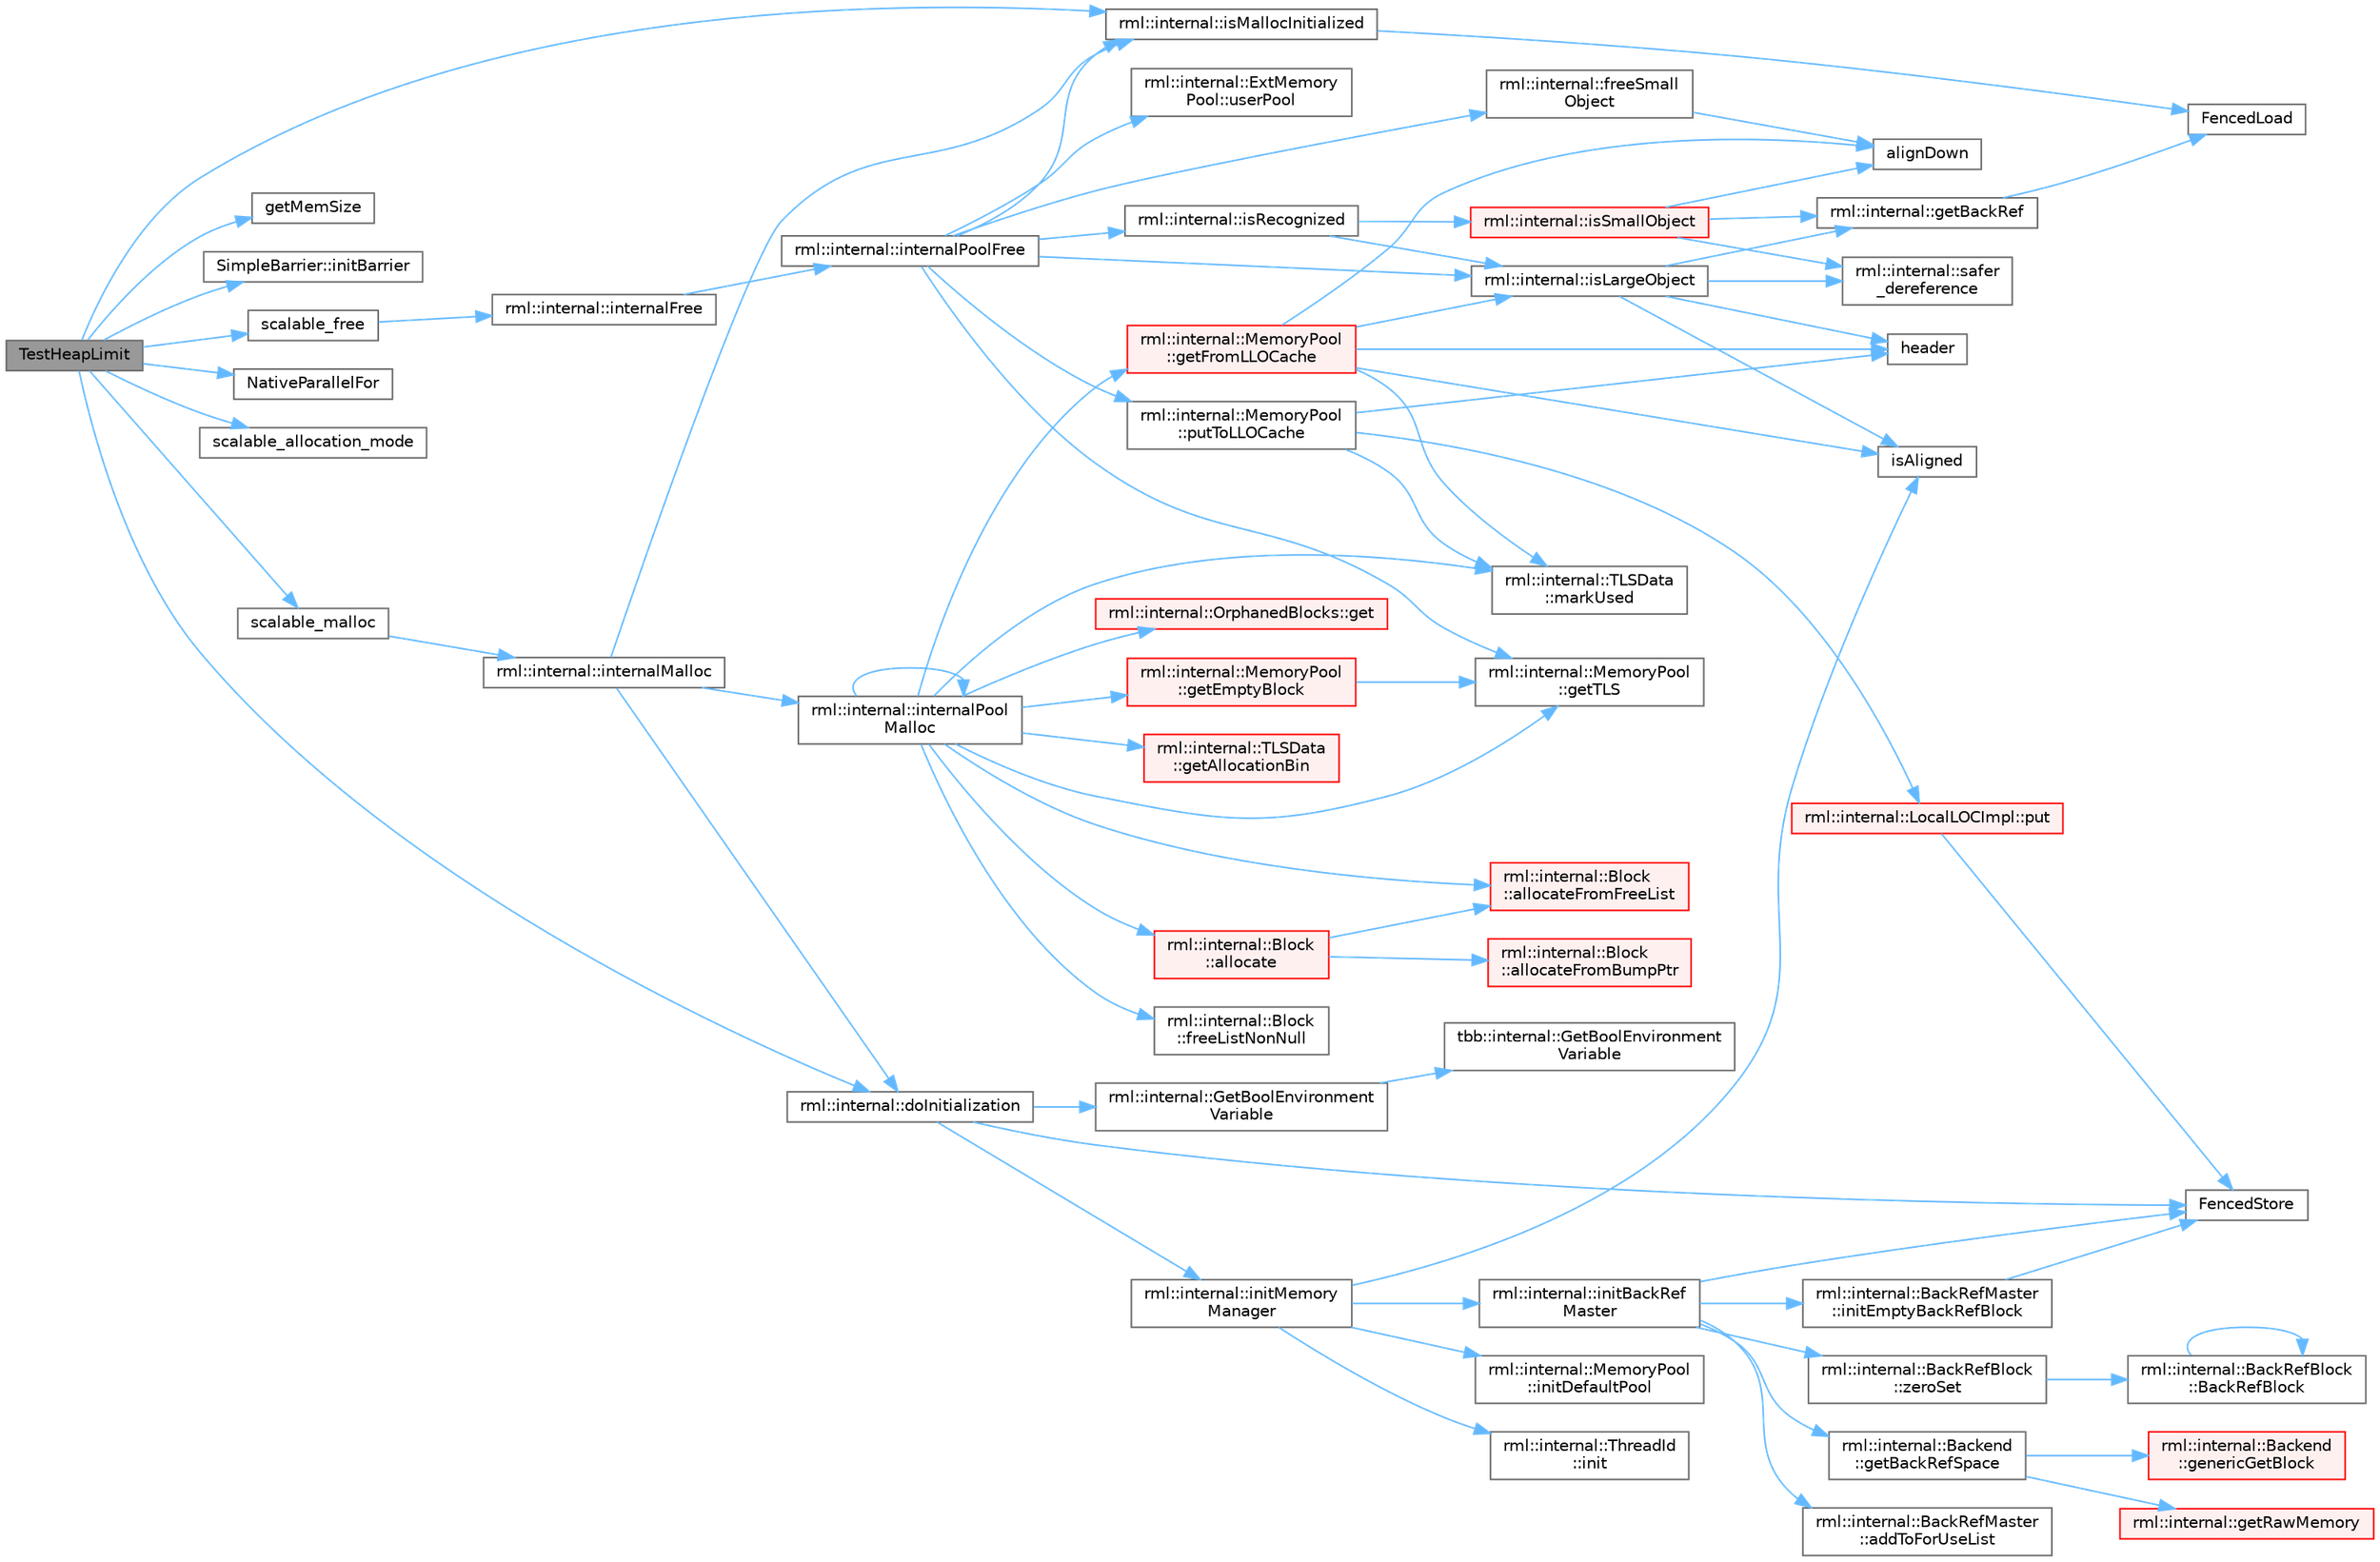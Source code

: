 digraph "TestHeapLimit"
{
 // LATEX_PDF_SIZE
  bgcolor="transparent";
  edge [fontname=Helvetica,fontsize=10,labelfontname=Helvetica,labelfontsize=10];
  node [fontname=Helvetica,fontsize=10,shape=box,height=0.2,width=0.4];
  rankdir="LR";
  Node1 [id="Node000001",label="TestHeapLimit",height=0.2,width=0.4,color="gray40", fillcolor="grey60", style="filled", fontcolor="black",tooltip=" "];
  Node1 -> Node2 [id="edge1_Node000001_Node000002",color="steelblue1",style="solid",tooltip=" "];
  Node2 [id="Node000002",label="rml::internal::doInitialization",height=0.2,width=0.4,color="grey40", fillcolor="white", style="filled",URL="$namespacerml_1_1internal.html#aad59cc02d849210b00c8587544e44e20",tooltip="Ensures that initMemoryManager() is called once and only once."];
  Node2 -> Node3 [id="edge2_Node000002_Node000003",color="steelblue1",style="solid",tooltip=" "];
  Node3 [id="Node000003",label="FencedStore",height=0.2,width=0.4,color="grey40", fillcolor="white", style="filled",URL="$_synchronize_8h.html#a19886ee3899c0a2435ea9840116ea325",tooltip=" "];
  Node2 -> Node4 [id="edge3_Node000002_Node000004",color="steelblue1",style="solid",tooltip=" "];
  Node4 [id="Node000004",label="rml::internal::GetBoolEnvironment\lVariable",height=0.2,width=0.4,color="grey40", fillcolor="white", style="filled",URL="$namespacerml_1_1internal.html#acbf202195ce55902f2237ab9e8de3be5",tooltip=" "];
  Node4 -> Node5 [id="edge4_Node000004_Node000005",color="steelblue1",style="solid",tooltip=" "];
  Node5 [id="Node000005",label="tbb::internal::GetBoolEnvironment\lVariable",height=0.2,width=0.4,color="grey40", fillcolor="white", style="filled",URL="$namespacetbb_1_1internal.html#a97d6c00654cc85d4c072f1a082c8c28a",tooltip=" "];
  Node2 -> Node6 [id="edge5_Node000002_Node000006",color="steelblue1",style="solid",tooltip=" "];
  Node6 [id="Node000006",label="rml::internal::initMemory\lManager",height=0.2,width=0.4,color="grey40", fillcolor="white", style="filled",URL="$namespacerml_1_1internal.html#ab24be00d5e9e602105742c4b1c7903a4",tooltip=" "];
  Node6 -> Node7 [id="edge6_Node000006_Node000007",color="steelblue1",style="solid",tooltip=" "];
  Node7 [id="Node000007",label="rml::internal::ThreadId\l::init",height=0.2,width=0.4,color="grey40", fillcolor="white", style="filled",URL="$classrml_1_1internal_1_1_thread_id.html#a58d4cb2156367a2fc468f6daf5cbded2",tooltip=" "];
  Node6 -> Node8 [id="edge7_Node000006_Node000008",color="steelblue1",style="solid",tooltip=" "];
  Node8 [id="Node000008",label="rml::internal::initBackRef\lMaster",height=0.2,width=0.4,color="grey40", fillcolor="white", style="filled",URL="$namespacerml_1_1internal.html#a35c262cb0badff1e3b2a9df6357a344a",tooltip=" "];
  Node8 -> Node9 [id="edge8_Node000008_Node000009",color="steelblue1",style="solid",tooltip=" "];
  Node9 [id="Node000009",label="rml::internal::BackRefMaster\l::addToForUseList",height=0.2,width=0.4,color="grey40", fillcolor="white", style="filled",URL="$structrml_1_1internal_1_1_back_ref_master.html#a37ff8568740208b7e96498e34b02cfb0",tooltip=" "];
  Node8 -> Node3 [id="edge9_Node000008_Node000003",color="steelblue1",style="solid",tooltip=" "];
  Node8 -> Node10 [id="edge10_Node000008_Node000010",color="steelblue1",style="solid",tooltip=" "];
  Node10 [id="Node000010",label="rml::internal::Backend\l::getBackRefSpace",height=0.2,width=0.4,color="grey40", fillcolor="white", style="filled",URL="$classrml_1_1internal_1_1_backend.html#af43a5f0fc5038a3e60d58602b696af87",tooltip=" "];
  Node10 -> Node11 [id="edge11_Node000010_Node000011",color="steelblue1",style="solid",tooltip=" "];
  Node11 [id="Node000011",label="rml::internal::Backend\l::genericGetBlock",height=0.2,width=0.4,color="red", fillcolor="#FFF0F0", style="filled",URL="$classrml_1_1internal_1_1_backend.html#a17c603dbded6b99ac85e338515ae0d40",tooltip=" "];
  Node10 -> Node18 [id="edge12_Node000010_Node000018",color="steelblue1",style="solid",tooltip=" "];
  Node18 [id="Node000018",label="rml::internal::getRawMemory",height=0.2,width=0.4,color="red", fillcolor="#FFF0F0", style="filled",URL="$namespacerml_1_1internal.html#a20a102758b34fcecb92ab9a8a5b94bab",tooltip=" "];
  Node8 -> Node55 [id="edge13_Node000008_Node000055",color="steelblue1",style="solid",tooltip=" "];
  Node55 [id="Node000055",label="rml::internal::BackRefMaster\l::initEmptyBackRefBlock",height=0.2,width=0.4,color="grey40", fillcolor="white", style="filled",URL="$structrml_1_1internal_1_1_back_ref_master.html#a95aa7e0acc7e9849781dc1d4a73acd5c",tooltip=" "];
  Node55 -> Node3 [id="edge14_Node000055_Node000003",color="steelblue1",style="solid",tooltip=" "];
  Node8 -> Node56 [id="edge15_Node000008_Node000056",color="steelblue1",style="solid",tooltip=" "];
  Node56 [id="Node000056",label="rml::internal::BackRefBlock\l::zeroSet",height=0.2,width=0.4,color="grey40", fillcolor="white", style="filled",URL="$structrml_1_1internal_1_1_back_ref_block.html#a5ead9463c799a7dd21ce45a45df08972",tooltip=" "];
  Node56 -> Node57 [id="edge16_Node000056_Node000057",color="steelblue1",style="solid",tooltip=" "];
  Node57 [id="Node000057",label="rml::internal::BackRefBlock\l::BackRefBlock",height=0.2,width=0.4,color="grey40", fillcolor="white", style="filled",URL="$structrml_1_1internal_1_1_back_ref_block.html#a91f7edc927ea22aa8f687535fc5719ab",tooltip=" "];
  Node57 -> Node57 [id="edge17_Node000057_Node000057",color="steelblue1",style="solid",tooltip=" "];
  Node6 -> Node58 [id="edge18_Node000006_Node000058",color="steelblue1",style="solid",tooltip=" "];
  Node58 [id="Node000058",label="rml::internal::MemoryPool\l::initDefaultPool",height=0.2,width=0.4,color="grey40", fillcolor="white", style="filled",URL="$classrml_1_1internal_1_1_memory_pool.html#add7381e97285946d931d763e07dee7e5",tooltip=" "];
  Node6 -> Node28 [id="edge19_Node000006_Node000028",color="steelblue1",style="solid",tooltip=" "];
  Node28 [id="Node000028",label="isAligned",height=0.2,width=0.4,color="grey40", fillcolor="white", style="filled",URL="$_customize_8h.html#a717f2c2c0501922cd654a5ebf49b287e",tooltip=" "];
  Node1 -> Node59 [id="edge20_Node000001_Node000059",color="steelblue1",style="solid",tooltip=" "];
  Node59 [id="Node000059",label="getMemSize",height=0.2,width=0.4,color="grey40", fillcolor="white", style="filled",URL="$test__malloc__whitebox_8cpp.html#a3f9a8b937d900b86b3de791c36d139ce",tooltip=" "];
  Node1 -> Node60 [id="edge21_Node000001_Node000060",color="steelblue1",style="solid",tooltip=" "];
  Node60 [id="Node000060",label="SimpleBarrier::initBarrier",height=0.2,width=0.4,color="grey40", fillcolor="white", style="filled",URL="$class_simple_barrier.html#a67c451d2b5d68f4254bf5b5c3018c68d",tooltip=" "];
  Node1 -> Node61 [id="edge22_Node000001_Node000061",color="steelblue1",style="solid",tooltip=" "];
  Node61 [id="Node000061",label="rml::internal::isMallocInitialized",height=0.2,width=0.4,color="grey40", fillcolor="white", style="filled",URL="$namespacerml_1_1internal.html#a61c4d632ea815cbeea8ed0ee72e06ac7",tooltip=" "];
  Node61 -> Node17 [id="edge23_Node000061_Node000017",color="steelblue1",style="solid",tooltip=" "];
  Node17 [id="Node000017",label="FencedLoad",height=0.2,width=0.4,color="grey40", fillcolor="white", style="filled",URL="$_synchronize_8h.html#a0792980ea26344eaf2fc0a4112b5d848",tooltip=" "];
  Node1 -> Node62 [id="edge24_Node000001_Node000062",color="steelblue1",style="solid",tooltip=" "];
  Node62 [id="Node000062",label="NativeParallelFor",height=0.2,width=0.4,color="grey40", fillcolor="white", style="filled",URL="$harness_8h.html#ad5b2c9cf4e169014b7919debb3c91d45",tooltip="Execute body(i) in parallel for i in the interval [0,n)."];
  Node1 -> Node63 [id="edge25_Node000001_Node000063",color="steelblue1",style="solid",tooltip=" "];
  Node63 [id="Node000063",label="scalable_allocation_mode",height=0.2,width=0.4,color="grey40", fillcolor="white", style="filled",URL="$group__memory__allocation.html#ga7f5029970f72ebbffee896c46a23958e",tooltip=" "];
  Node1 -> Node64 [id="edge26_Node000001_Node000064",color="steelblue1",style="solid",tooltip=" "];
  Node64 [id="Node000064",label="scalable_free",height=0.2,width=0.4,color="grey40", fillcolor="white", style="filled",URL="$group__memory__allocation.html#ga2ad3952b8c4dd7d293e02ae18fc37b84",tooltip=" "];
  Node64 -> Node65 [id="edge27_Node000064_Node000065",color="steelblue1",style="solid",tooltip=" "];
  Node65 [id="Node000065",label="rml::internal::internalFree",height=0.2,width=0.4,color="grey40", fillcolor="white", style="filled",URL="$namespacerml_1_1internal.html#a91eeaa067e3fdf5618b5a65b8b368231",tooltip=" "];
  Node65 -> Node66 [id="edge28_Node000065_Node000066",color="steelblue1",style="solid",tooltip=" "];
  Node66 [id="Node000066",label="rml::internal::internalPoolFree",height=0.2,width=0.4,color="grey40", fillcolor="white", style="filled",URL="$namespacerml_1_1internal.html#a8bff2023b8463f38317c75980f21e0db",tooltip=" "];
  Node66 -> Node67 [id="edge29_Node000066_Node000067",color="steelblue1",style="solid",tooltip=" "];
  Node67 [id="Node000067",label="rml::internal::freeSmall\lObject",height=0.2,width=0.4,color="grey40", fillcolor="white", style="filled",URL="$namespacerml_1_1internal.html#adeac248637575859a6e8f733ba15060e",tooltip=" "];
  Node67 -> Node21 [id="edge30_Node000067_Node000021",color="steelblue1",style="solid",tooltip=" "];
  Node21 [id="Node000021",label="alignDown",height=0.2,width=0.4,color="grey40", fillcolor="white", style="filled",URL="$shared__utils_8h.html#ab3918cd2395835f90b78b96d4e1e2390",tooltip=" "];
  Node66 -> Node68 [id="edge31_Node000066_Node000068",color="steelblue1",style="solid",tooltip=" "];
  Node68 [id="Node000068",label="rml::internal::MemoryPool\l::getTLS",height=0.2,width=0.4,color="grey40", fillcolor="white", style="filled",URL="$classrml_1_1internal_1_1_memory_pool.html#acdf684e1b29c9d00886d97b909798488",tooltip=" "];
  Node66 -> Node69 [id="edge32_Node000066_Node000069",color="steelblue1",style="solid",tooltip=" "];
  Node69 [id="Node000069",label="rml::internal::isLargeObject",height=0.2,width=0.4,color="grey40", fillcolor="white", style="filled",URL="$namespacerml_1_1internal.html#a730f387568a0a522e003dca4246eb393",tooltip=" "];
  Node69 -> Node70 [id="edge33_Node000069_Node000070",color="steelblue1",style="solid",tooltip=" "];
  Node70 [id="Node000070",label="rml::internal::getBackRef",height=0.2,width=0.4,color="grey40", fillcolor="white", style="filled",URL="$namespacerml_1_1internal.html#a674d3a46d675ee1887142a9118f48927",tooltip=" "];
  Node70 -> Node17 [id="edge34_Node000070_Node000017",color="steelblue1",style="solid",tooltip=" "];
  Node69 -> Node71 [id="edge35_Node000069_Node000071",color="steelblue1",style="solid",tooltip=" "];
  Node71 [id="Node000071",label="header",height=0.2,width=0.4,color="grey40", fillcolor="white", style="filled",URL="$cblat1_8f.html#a410931b600854e6dd3e253731606117e",tooltip=" "];
  Node69 -> Node28 [id="edge36_Node000069_Node000028",color="steelblue1",style="solid",tooltip=" "];
  Node69 -> Node72 [id="edge37_Node000069_Node000072",color="steelblue1",style="solid",tooltip=" "];
  Node72 [id="Node000072",label="rml::internal::safer\l_dereference",height=0.2,width=0.4,color="grey40", fillcolor="white", style="filled",URL="$namespacerml_1_1internal.html#ad1ffc431b9c2d1e7109a72599d761792",tooltip=" "];
  Node66 -> Node61 [id="edge38_Node000066_Node000061",color="steelblue1",style="solid",tooltip=" "];
  Node66 -> Node73 [id="edge39_Node000066_Node000073",color="steelblue1",style="solid",tooltip=" "];
  Node73 [id="Node000073",label="rml::internal::isRecognized",height=0.2,width=0.4,color="grey40", fillcolor="white", style="filled",URL="$namespacerml_1_1internal.html#abe52e5f71a9571929c11e06738d0864f",tooltip=" "];
  Node73 -> Node69 [id="edge40_Node000073_Node000069",color="steelblue1",style="solid",tooltip=" "];
  Node73 -> Node74 [id="edge41_Node000073_Node000074",color="steelblue1",style="solid",tooltip=" "];
  Node74 [id="Node000074",label="rml::internal::isSmallObject",height=0.2,width=0.4,color="red", fillcolor="#FFF0F0", style="filled",URL="$namespacerml_1_1internal.html#a44371ad68e0e7931776e8e128764ae79",tooltip=" "];
  Node74 -> Node21 [id="edge42_Node000074_Node000021",color="steelblue1",style="solid",tooltip=" "];
  Node74 -> Node70 [id="edge43_Node000074_Node000070",color="steelblue1",style="solid",tooltip=" "];
  Node74 -> Node72 [id="edge44_Node000074_Node000072",color="steelblue1",style="solid",tooltip=" "];
  Node66 -> Node81 [id="edge45_Node000066_Node000081",color="steelblue1",style="solid",tooltip=" "];
  Node81 [id="Node000081",label="rml::internal::MemoryPool\l::putToLLOCache",height=0.2,width=0.4,color="grey40", fillcolor="white", style="filled",URL="$classrml_1_1internal_1_1_memory_pool.html#aedf33ac6b570a3847f86ad528de00149",tooltip=" "];
  Node81 -> Node71 [id="edge46_Node000081_Node000071",color="steelblue1",style="solid",tooltip=" "];
  Node81 -> Node82 [id="edge47_Node000081_Node000082",color="steelblue1",style="solid",tooltip=" "];
  Node82 [id="Node000082",label="rml::internal::TLSData\l::markUsed",height=0.2,width=0.4,color="grey40", fillcolor="white", style="filled",URL="$classrml_1_1internal_1_1_t_l_s_data.html#afabda6a63ddb1942d1d5a7a06f41e2ae",tooltip=" "];
  Node81 -> Node83 [id="edge48_Node000081_Node000083",color="steelblue1",style="solid",tooltip=" "];
  Node83 [id="Node000083",label="rml::internal::LocalLOCImpl::put",height=0.2,width=0.4,color="red", fillcolor="#FFF0F0", style="filled",URL="$classrml_1_1internal_1_1_local_l_o_c_impl.html#a40f0e9cea1a99d95d786f52e2dc8add9",tooltip=" "];
  Node83 -> Node3 [id="edge49_Node000083_Node000003",color="steelblue1",style="solid",tooltip=" "];
  Node66 -> Node86 [id="edge50_Node000066_Node000086",color="steelblue1",style="solid",tooltip=" "];
  Node86 [id="Node000086",label="rml::internal::ExtMemory\lPool::userPool",height=0.2,width=0.4,color="grey40", fillcolor="white", style="filled",URL="$structrml_1_1internal_1_1_ext_memory_pool.html#a6f02801fa5ba692cf62457c0a80079cc",tooltip=" "];
  Node1 -> Node87 [id="edge51_Node000001_Node000087",color="steelblue1",style="solid",tooltip=" "];
  Node87 [id="Node000087",label="scalable_malloc",height=0.2,width=0.4,color="grey40", fillcolor="white", style="filled",URL="$group__memory__allocation.html#ga2fcb23ca500304f69173dd13ad7e1389",tooltip=" "];
  Node87 -> Node88 [id="edge52_Node000087_Node000088",color="steelblue1",style="solid",tooltip=" "];
  Node88 [id="Node000088",label="rml::internal::internalMalloc",height=0.2,width=0.4,color="grey40", fillcolor="white", style="filled",URL="$namespacerml_1_1internal.html#a19b0fbc5aaa4b08cc412bb5777b01f89",tooltip=" "];
  Node88 -> Node2 [id="edge53_Node000088_Node000002",color="steelblue1",style="solid",tooltip=" "];
  Node88 -> Node89 [id="edge54_Node000088_Node000089",color="steelblue1",style="solid",tooltip=" "];
  Node89 [id="Node000089",label="rml::internal::internalPool\lMalloc",height=0.2,width=0.4,color="grey40", fillcolor="white", style="filled",URL="$namespacerml_1_1internal.html#a341c0310d4c1374c96acc18cd37eba26",tooltip=" "];
  Node89 -> Node90 [id="edge55_Node000089_Node000090",color="steelblue1",style="solid",tooltip=" "];
  Node90 [id="Node000090",label="rml::internal::Block\l::allocate",height=0.2,width=0.4,color="red", fillcolor="#FFF0F0", style="filled",URL="$classrml_1_1internal_1_1_block.html#ab304c726e184fcd2cad31e30306e07ab",tooltip=" "];
  Node90 -> Node91 [id="edge56_Node000090_Node000091",color="steelblue1",style="solid",tooltip=" "];
  Node91 [id="Node000091",label="rml::internal::Block\l::allocateFromBumpPtr",height=0.2,width=0.4,color="red", fillcolor="#FFF0F0", style="filled",URL="$classrml_1_1internal_1_1_block.html#a15badeb7c104a8f860a7375ed648a43e",tooltip=" "];
  Node90 -> Node97 [id="edge57_Node000090_Node000097",color="steelblue1",style="solid",tooltip=" "];
  Node97 [id="Node000097",label="rml::internal::Block\l::allocateFromFreeList",height=0.2,width=0.4,color="red", fillcolor="#FFF0F0", style="filled",URL="$classrml_1_1internal_1_1_block.html#a49c5382153edd22b031869f0a822f9f2",tooltip=" "];
  Node89 -> Node97 [id="edge58_Node000089_Node000097",color="steelblue1",style="solid",tooltip=" "];
  Node89 -> Node99 [id="edge59_Node000089_Node000099",color="steelblue1",style="solid",tooltip=" "];
  Node99 [id="Node000099",label="rml::internal::Block\l::freeListNonNull",height=0.2,width=0.4,color="grey40", fillcolor="white", style="filled",URL="$classrml_1_1internal_1_1_block.html#a624decb3bf1a4f7ab0b66e3ae0fb1324",tooltip=" "];
  Node89 -> Node100 [id="edge60_Node000089_Node000100",color="steelblue1",style="solid",tooltip=" "];
  Node100 [id="Node000100",label="rml::internal::OrphanedBlocks::get",height=0.2,width=0.4,color="red", fillcolor="#FFF0F0", style="filled",URL="$classrml_1_1internal_1_1_orphaned_blocks.html#a3ed9f9cf98cd6c788195e57408c5ed26",tooltip=" "];
  Node89 -> Node101 [id="edge61_Node000089_Node000101",color="steelblue1",style="solid",tooltip=" "];
  Node101 [id="Node000101",label="rml::internal::TLSData\l::getAllocationBin",height=0.2,width=0.4,color="red", fillcolor="#FFF0F0", style="filled",URL="$classrml_1_1internal_1_1_t_l_s_data.html#a26c607a6304c0fa325c6604cf7c767ea",tooltip=" "];
  Node89 -> Node102 [id="edge62_Node000089_Node000102",color="steelblue1",style="solid",tooltip=" "];
  Node102 [id="Node000102",label="rml::internal::MemoryPool\l::getEmptyBlock",height=0.2,width=0.4,color="red", fillcolor="#FFF0F0", style="filled",URL="$classrml_1_1internal_1_1_memory_pool.html#a16261e62d2c6418981ade9a7ea23d5d0",tooltip=" "];
  Node102 -> Node68 [id="edge63_Node000102_Node000068",color="steelblue1",style="solid",tooltip=" "];
  Node89 -> Node107 [id="edge64_Node000089_Node000107",color="steelblue1",style="solid",tooltip=" "];
  Node107 [id="Node000107",label="rml::internal::MemoryPool\l::getFromLLOCache",height=0.2,width=0.4,color="red", fillcolor="#FFF0F0", style="filled",URL="$classrml_1_1internal_1_1_memory_pool.html#af1f6175add16b2b950447b8b4c6bf491",tooltip=" "];
  Node107 -> Node21 [id="edge65_Node000107_Node000021",color="steelblue1",style="solid",tooltip=" "];
  Node107 -> Node71 [id="edge66_Node000107_Node000071",color="steelblue1",style="solid",tooltip=" "];
  Node107 -> Node28 [id="edge67_Node000107_Node000028",color="steelblue1",style="solid",tooltip=" "];
  Node107 -> Node69 [id="edge68_Node000107_Node000069",color="steelblue1",style="solid",tooltip=" "];
  Node107 -> Node82 [id="edge69_Node000107_Node000082",color="steelblue1",style="solid",tooltip=" "];
  Node89 -> Node68 [id="edge70_Node000089_Node000068",color="steelblue1",style="solid",tooltip=" "];
  Node89 -> Node89 [id="edge71_Node000089_Node000089",color="steelblue1",style="solid",tooltip=" "];
  Node89 -> Node82 [id="edge72_Node000089_Node000082",color="steelblue1",style="solid",tooltip=" "];
  Node88 -> Node61 [id="edge73_Node000088_Node000061",color="steelblue1",style="solid",tooltip=" "];
}
